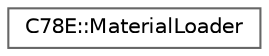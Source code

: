 digraph "Graphical Class Hierarchy"
{
 // LATEX_PDF_SIZE
  bgcolor="transparent";
  edge [fontname=Helvetica,fontsize=10,labelfontname=Helvetica,labelfontsize=10];
  node [fontname=Helvetica,fontsize=10,shape=box,height=0.2,width=0.4];
  rankdir="LR";
  Node0 [id="Node000000",label="C78E::MaterialLoader",height=0.2,width=0.4,color="grey40", fillcolor="white", style="filled",URL="$dc/d10/class_c78_e_1_1_material_loader.html",tooltip=" "];
}
